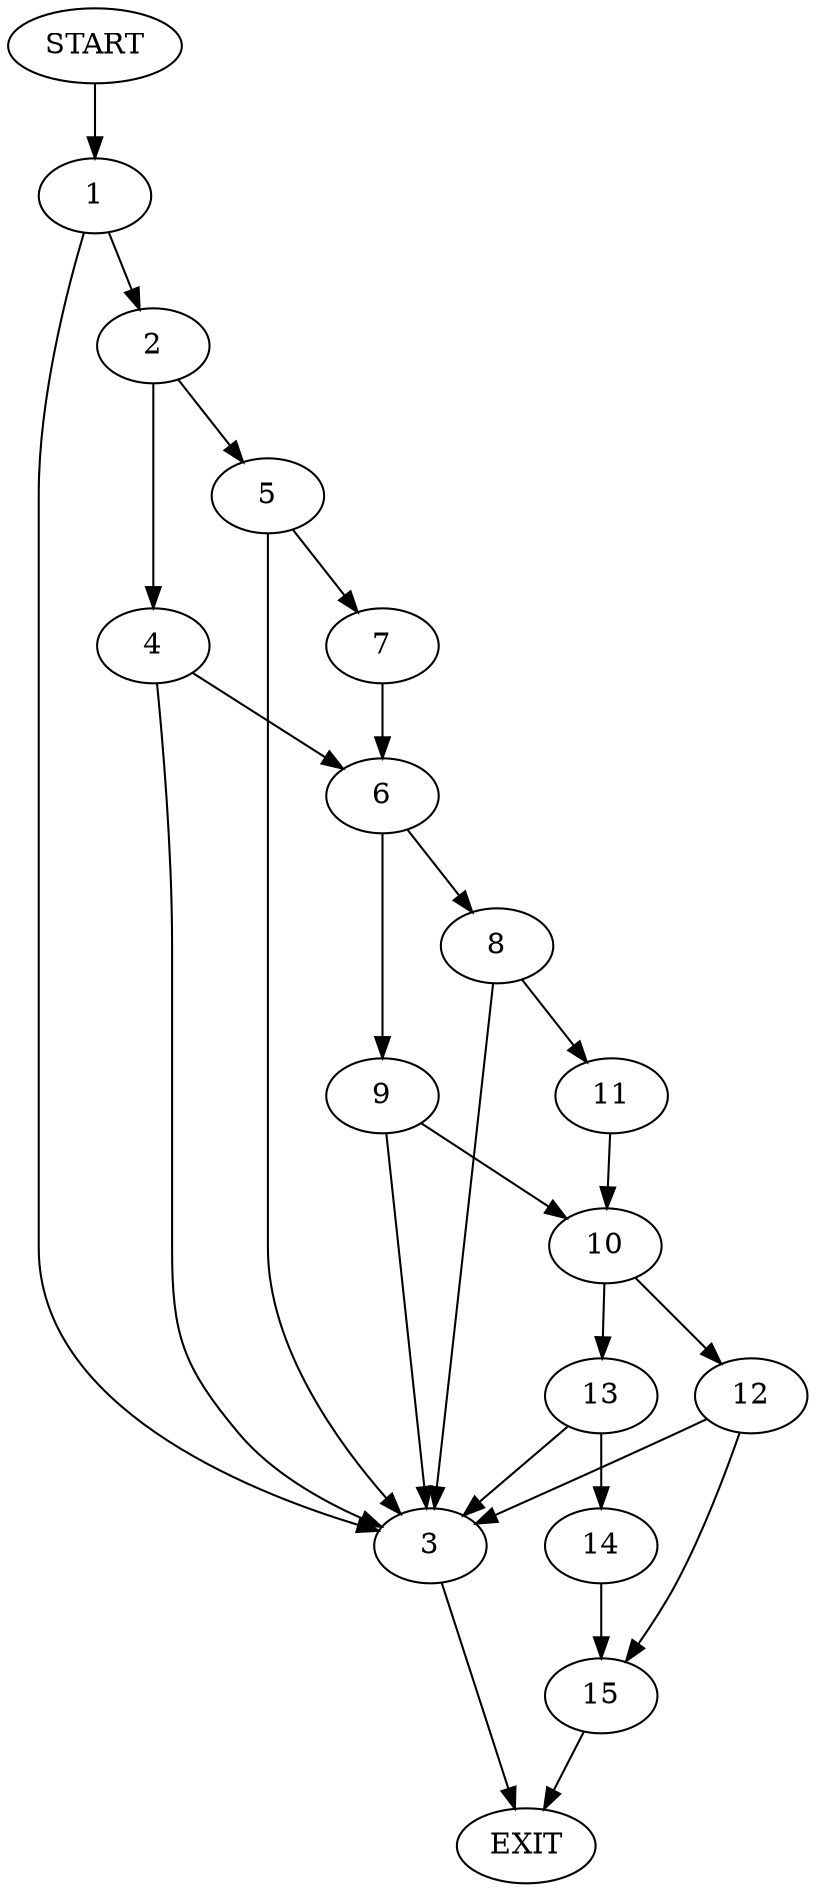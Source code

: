 digraph {
0 [label="START"]
16 [label="EXIT"]
0 -> 1
1 -> 2
1 -> 3
3 -> 16
2 -> 4
2 -> 5
4 -> 6
4 -> 3
5 -> 7
5 -> 3
7 -> 6
6 -> 8
6 -> 9
9 -> 10
9 -> 3
8 -> 3
8 -> 11
11 -> 10
10 -> 12
10 -> 13
13 -> 14
13 -> 3
12 -> 15
12 -> 3
14 -> 15
15 -> 16
}
